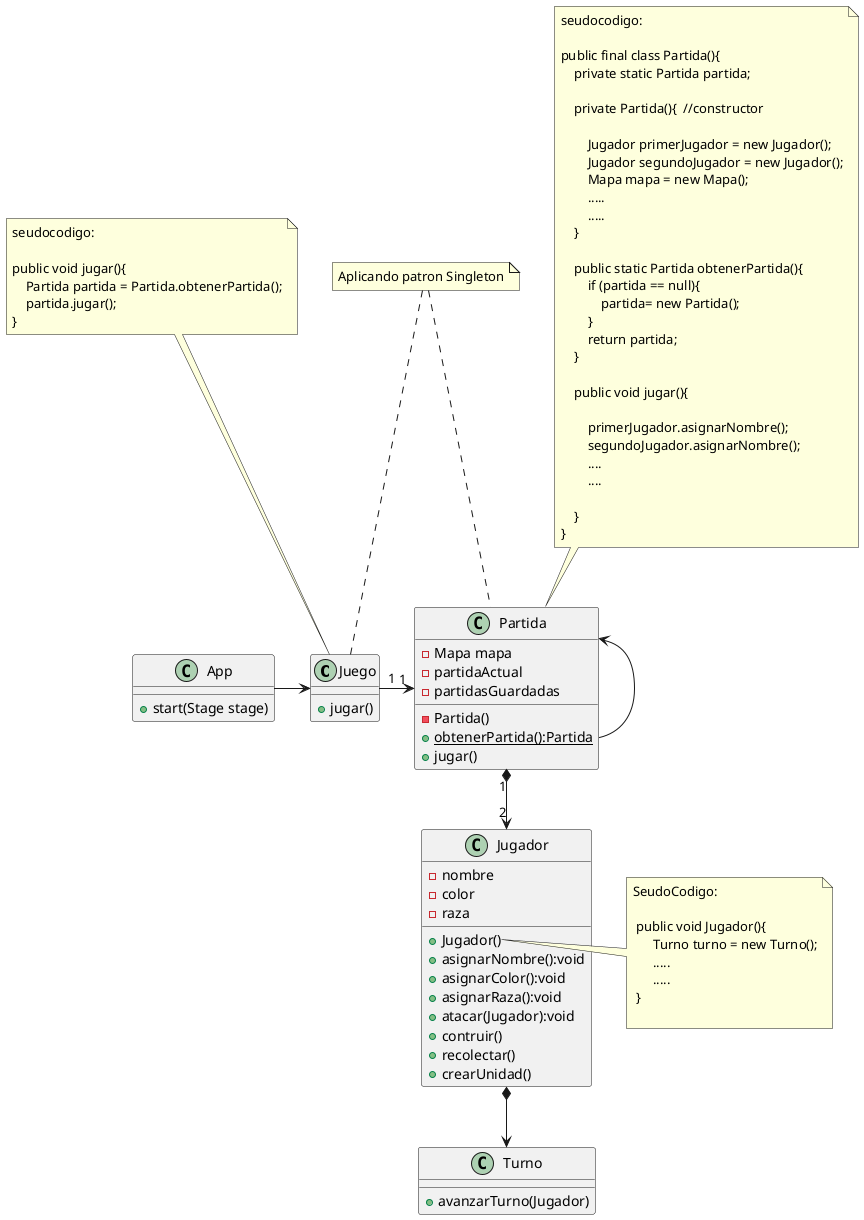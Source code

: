 @startuml

class Juego {

    + jugar()
}

note top of Juego
    seudocodigo:

    public void jugar(){
        Partida partida = Partida.obtenerPartida();
        partida.jugar();
    }
end note

class Partida {
     -Mapa mapa
     - partidaActual
     - partidasGuardadas
     - Partida()
     +{static}obtenerPartida():Partida
     + jugar()

}





note top of Partida
    seudocodigo:

    public final class Partida(){
        private static Partida partida;

        private Partida(){  //constructor

            Jugador primerJugador = new Jugador();
            Jugador segundoJugador = new Jugador();
            Mapa mapa = new Mapa();
            .....
            .....
        }

        public static Partida obtenerPartida(){
            if (partida == null){
                partida= new Partida();
            }
            return partida;
        }

        public void jugar(){

            primerJugador.asignarNombre();
            segundoJugador.asignarNombre();
            ....
            ....

        }
    }
end note

class Jugador {
    - nombre
    - color
    - raza
    + Jugador()
    + asignarNombre():void
    + asignarColor():void
    + asignarRaza():void
    + atacar(Jugador):void
    + contruir()
    + recolectar()
    + crearUnidad()

}
note right of Jugador::Jugador
  SeudoCodigo:

   public void Jugador(){
        Turno turno = new Turno();
        .....
        .....
   }

end note


class Turno {

   +avanzarTurno(Jugador)

}

class App{
    +start(Stage stage)
}


Juego "1"->"1"Partida

Partida<-Partida

Partida "1" *-down->"2"Jugador

Jugador*-down->Turno
App -> Juego



note "Aplicando patron Singleton" as N2
Partida .left. N2
N2 .. Juego

@enduml